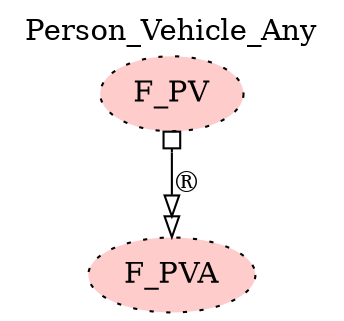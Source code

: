 digraph {graph[label=Person_Vehicle_Any,labelloc=tl,labelfontsize=12];
"F_PV"[shape=oval,fillcolor="#FFCCCC",style ="filled,dotted",label="F_PV"];
"F_PVA"[shape=oval,fillcolor="#FFCCCC",style ="filled,dotted",label="F_PVA"];

"F_PV"->"F_PVA"[label=®,dir=both,arrowtail=obox,arrowhead=emptyempty];
}